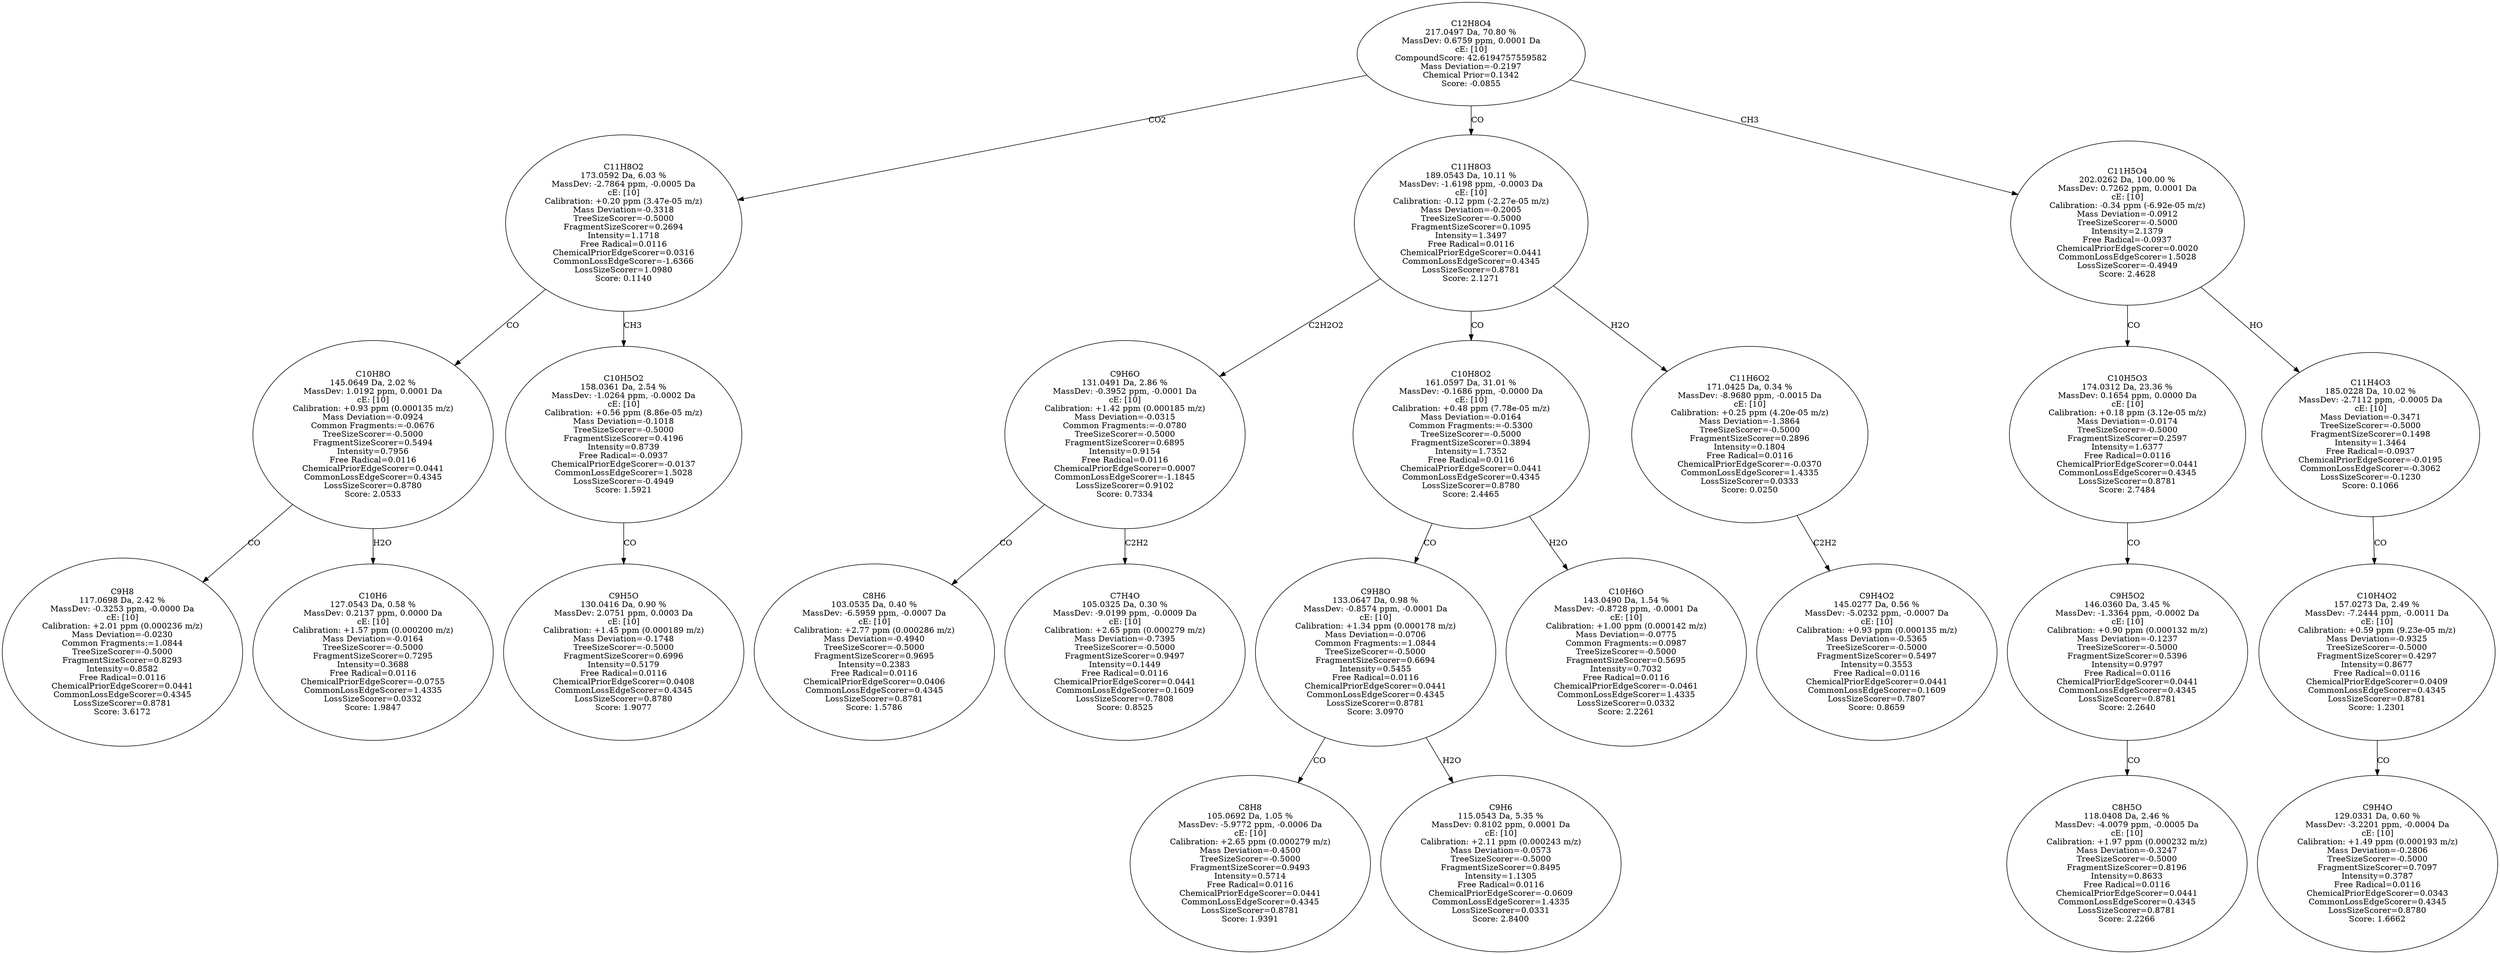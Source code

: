 strict digraph {
v1 [label="C9H8\n117.0698 Da, 2.42 %\nMassDev: -0.3253 ppm, -0.0000 Da\ncE: [10]\nCalibration: +2.01 ppm (0.000236 m/z)\nMass Deviation=-0.0230\nCommon Fragments:=1.0844\nTreeSizeScorer=-0.5000\nFragmentSizeScorer=0.8293\nIntensity=0.8582\nFree Radical=0.0116\nChemicalPriorEdgeScorer=0.0441\nCommonLossEdgeScorer=0.4345\nLossSizeScorer=0.8781\nScore: 3.6172"];
v2 [label="C10H6\n127.0543 Da, 0.58 %\nMassDev: 0.2137 ppm, 0.0000 Da\ncE: [10]\nCalibration: +1.57 ppm (0.000200 m/z)\nMass Deviation=-0.0164\nTreeSizeScorer=-0.5000\nFragmentSizeScorer=0.7295\nIntensity=0.3688\nFree Radical=0.0116\nChemicalPriorEdgeScorer=-0.0755\nCommonLossEdgeScorer=1.4335\nLossSizeScorer=0.0332\nScore: 1.9847"];
v3 [label="C10H8O\n145.0649 Da, 2.02 %\nMassDev: 1.0192 ppm, 0.0001 Da\ncE: [10]\nCalibration: +0.93 ppm (0.000135 m/z)\nMass Deviation=-0.0924\nCommon Fragments:=-0.0676\nTreeSizeScorer=-0.5000\nFragmentSizeScorer=0.5494\nIntensity=0.7956\nFree Radical=0.0116\nChemicalPriorEdgeScorer=0.0441\nCommonLossEdgeScorer=0.4345\nLossSizeScorer=0.8780\nScore: 2.0533"];
v4 [label="C9H5O\n130.0416 Da, 0.90 %\nMassDev: 2.0751 ppm, 0.0003 Da\ncE: [10]\nCalibration: +1.45 ppm (0.000189 m/z)\nMass Deviation=-0.1748\nTreeSizeScorer=-0.5000\nFragmentSizeScorer=0.6996\nIntensity=0.5179\nFree Radical=0.0116\nChemicalPriorEdgeScorer=0.0408\nCommonLossEdgeScorer=0.4345\nLossSizeScorer=0.8780\nScore: 1.9077"];
v5 [label="C10H5O2\n158.0361 Da, 2.54 %\nMassDev: -1.0264 ppm, -0.0002 Da\ncE: [10]\nCalibration: +0.56 ppm (8.86e-05 m/z)\nMass Deviation=-0.1018\nTreeSizeScorer=-0.5000\nFragmentSizeScorer=0.4196\nIntensity=0.8739\nFree Radical=-0.0937\nChemicalPriorEdgeScorer=-0.0137\nCommonLossEdgeScorer=1.5028\nLossSizeScorer=-0.4949\nScore: 1.5921"];
v6 [label="C11H8O2\n173.0592 Da, 6.03 %\nMassDev: -2.7864 ppm, -0.0005 Da\ncE: [10]\nCalibration: +0.20 ppm (3.47e-05 m/z)\nMass Deviation=-0.3318\nTreeSizeScorer=-0.5000\nFragmentSizeScorer=0.2694\nIntensity=1.1718\nFree Radical=0.0116\nChemicalPriorEdgeScorer=0.0316\nCommonLossEdgeScorer=-1.6366\nLossSizeScorer=1.0980\nScore: 0.1140"];
v7 [label="C8H6\n103.0535 Da, 0.40 %\nMassDev: -6.5959 ppm, -0.0007 Da\ncE: [10]\nCalibration: +2.77 ppm (0.000286 m/z)\nMass Deviation=-0.4940\nTreeSizeScorer=-0.5000\nFragmentSizeScorer=0.9695\nIntensity=0.2383\nFree Radical=0.0116\nChemicalPriorEdgeScorer=0.0406\nCommonLossEdgeScorer=0.4345\nLossSizeScorer=0.8781\nScore: 1.5786"];
v8 [label="C7H4O\n105.0325 Da, 0.30 %\nMassDev: -9.0199 ppm, -0.0009 Da\ncE: [10]\nCalibration: +2.65 ppm (0.000279 m/z)\nMass Deviation=-0.7395\nTreeSizeScorer=-0.5000\nFragmentSizeScorer=0.9497\nIntensity=0.1449\nFree Radical=0.0116\nChemicalPriorEdgeScorer=0.0441\nCommonLossEdgeScorer=0.1609\nLossSizeScorer=0.7808\nScore: 0.8525"];
v9 [label="C9H6O\n131.0491 Da, 2.86 %\nMassDev: -0.3952 ppm, -0.0001 Da\ncE: [10]\nCalibration: +1.42 ppm (0.000185 m/z)\nMass Deviation=-0.0315\nCommon Fragments:=-0.0780\nTreeSizeScorer=-0.5000\nFragmentSizeScorer=0.6895\nIntensity=0.9154\nFree Radical=0.0116\nChemicalPriorEdgeScorer=0.0007\nCommonLossEdgeScorer=-1.1845\nLossSizeScorer=0.9102\nScore: 0.7334"];
v10 [label="C8H8\n105.0692 Da, 1.05 %\nMassDev: -5.9772 ppm, -0.0006 Da\ncE: [10]\nCalibration: +2.65 ppm (0.000279 m/z)\nMass Deviation=-0.4500\nTreeSizeScorer=-0.5000\nFragmentSizeScorer=0.9493\nIntensity=0.5714\nFree Radical=0.0116\nChemicalPriorEdgeScorer=0.0441\nCommonLossEdgeScorer=0.4345\nLossSizeScorer=0.8781\nScore: 1.9391"];
v11 [label="C9H6\n115.0543 Da, 5.35 %\nMassDev: 0.8102 ppm, 0.0001 Da\ncE: [10]\nCalibration: +2.11 ppm (0.000243 m/z)\nMass Deviation=-0.0573\nTreeSizeScorer=-0.5000\nFragmentSizeScorer=0.8495\nIntensity=1.1305\nFree Radical=0.0116\nChemicalPriorEdgeScorer=-0.0609\nCommonLossEdgeScorer=1.4335\nLossSizeScorer=0.0331\nScore: 2.8400"];
v12 [label="C9H8O\n133.0647 Da, 0.98 %\nMassDev: -0.8574 ppm, -0.0001 Da\ncE: [10]\nCalibration: +1.34 ppm (0.000178 m/z)\nMass Deviation=-0.0706\nCommon Fragments:=1.0844\nTreeSizeScorer=-0.5000\nFragmentSizeScorer=0.6694\nIntensity=0.5455\nFree Radical=0.0116\nChemicalPriorEdgeScorer=0.0441\nCommonLossEdgeScorer=0.4345\nLossSizeScorer=0.8781\nScore: 3.0970"];
v13 [label="C10H6O\n143.0490 Da, 1.54 %\nMassDev: -0.8728 ppm, -0.0001 Da\ncE: [10]\nCalibration: +1.00 ppm (0.000142 m/z)\nMass Deviation=-0.0775\nCommon Fragments:=0.0987\nTreeSizeScorer=-0.5000\nFragmentSizeScorer=0.5695\nIntensity=0.7032\nFree Radical=0.0116\nChemicalPriorEdgeScorer=-0.0461\nCommonLossEdgeScorer=1.4335\nLossSizeScorer=0.0332\nScore: 2.2261"];
v14 [label="C10H8O2\n161.0597 Da, 31.01 %\nMassDev: -0.1686 ppm, -0.0000 Da\ncE: [10]\nCalibration: +0.48 ppm (7.78e-05 m/z)\nMass Deviation=-0.0164\nCommon Fragments:=-0.5300\nTreeSizeScorer=-0.5000\nFragmentSizeScorer=0.3894\nIntensity=1.7352\nFree Radical=0.0116\nChemicalPriorEdgeScorer=0.0441\nCommonLossEdgeScorer=0.4345\nLossSizeScorer=0.8780\nScore: 2.4465"];
v15 [label="C9H4O2\n145.0277 Da, 0.56 %\nMassDev: -5.0232 ppm, -0.0007 Da\ncE: [10]\nCalibration: +0.93 ppm (0.000135 m/z)\nMass Deviation=-0.5365\nTreeSizeScorer=-0.5000\nFragmentSizeScorer=0.5497\nIntensity=0.3553\nFree Radical=0.0116\nChemicalPriorEdgeScorer=0.0441\nCommonLossEdgeScorer=0.1609\nLossSizeScorer=0.7807\nScore: 0.8659"];
v16 [label="C11H6O2\n171.0425 Da, 0.34 %\nMassDev: -8.9680 ppm, -0.0015 Da\ncE: [10]\nCalibration: +0.25 ppm (4.20e-05 m/z)\nMass Deviation=-1.3864\nTreeSizeScorer=-0.5000\nFragmentSizeScorer=0.2896\nIntensity=0.1804\nFree Radical=0.0116\nChemicalPriorEdgeScorer=-0.0370\nCommonLossEdgeScorer=1.4335\nLossSizeScorer=0.0333\nScore: 0.0250"];
v17 [label="C11H8O3\n189.0543 Da, 10.11 %\nMassDev: -1.6198 ppm, -0.0003 Da\ncE: [10]\nCalibration: -0.12 ppm (-2.27e-05 m/z)\nMass Deviation=-0.2005\nTreeSizeScorer=-0.5000\nFragmentSizeScorer=0.1095\nIntensity=1.3497\nFree Radical=0.0116\nChemicalPriorEdgeScorer=0.0441\nCommonLossEdgeScorer=0.4345\nLossSizeScorer=0.8781\nScore: 2.1271"];
v18 [label="C8H5O\n118.0408 Da, 2.46 %\nMassDev: -4.0079 ppm, -0.0005 Da\ncE: [10]\nCalibration: +1.97 ppm (0.000232 m/z)\nMass Deviation=-0.3247\nTreeSizeScorer=-0.5000\nFragmentSizeScorer=0.8196\nIntensity=0.8633\nFree Radical=0.0116\nChemicalPriorEdgeScorer=0.0441\nCommonLossEdgeScorer=0.4345\nLossSizeScorer=0.8781\nScore: 2.2266"];
v19 [label="C9H5O2\n146.0360 Da, 3.45 %\nMassDev: -1.3364 ppm, -0.0002 Da\ncE: [10]\nCalibration: +0.90 ppm (0.000132 m/z)\nMass Deviation=-0.1237\nTreeSizeScorer=-0.5000\nFragmentSizeScorer=0.5396\nIntensity=0.9797\nFree Radical=0.0116\nChemicalPriorEdgeScorer=0.0441\nCommonLossEdgeScorer=0.4345\nLossSizeScorer=0.8781\nScore: 2.2640"];
v20 [label="C10H5O3\n174.0312 Da, 23.36 %\nMassDev: 0.1654 ppm, 0.0000 Da\ncE: [10]\nCalibration: +0.18 ppm (3.12e-05 m/z)\nMass Deviation=-0.0174\nTreeSizeScorer=-0.5000\nFragmentSizeScorer=0.2597\nIntensity=1.6377\nFree Radical=0.0116\nChemicalPriorEdgeScorer=0.0441\nCommonLossEdgeScorer=0.4345\nLossSizeScorer=0.8781\nScore: 2.7484"];
v21 [label="C9H4O\n129.0331 Da, 0.60 %\nMassDev: -3.2201 ppm, -0.0004 Da\ncE: [10]\nCalibration: +1.49 ppm (0.000193 m/z)\nMass Deviation=-0.2806\nTreeSizeScorer=-0.5000\nFragmentSizeScorer=0.7097\nIntensity=0.3787\nFree Radical=0.0116\nChemicalPriorEdgeScorer=0.0343\nCommonLossEdgeScorer=0.4345\nLossSizeScorer=0.8780\nScore: 1.6662"];
v22 [label="C10H4O2\n157.0273 Da, 2.49 %\nMassDev: -7.2444 ppm, -0.0011 Da\ncE: [10]\nCalibration: +0.59 ppm (9.23e-05 m/z)\nMass Deviation=-0.9325\nTreeSizeScorer=-0.5000\nFragmentSizeScorer=0.4297\nIntensity=0.8677\nFree Radical=0.0116\nChemicalPriorEdgeScorer=0.0409\nCommonLossEdgeScorer=0.4345\nLossSizeScorer=0.8781\nScore: 1.2301"];
v23 [label="C11H4O3\n185.0228 Da, 10.02 %\nMassDev: -2.7112 ppm, -0.0005 Da\ncE: [10]\nMass Deviation=-0.3471\nTreeSizeScorer=-0.5000\nFragmentSizeScorer=0.1498\nIntensity=1.3464\nFree Radical=-0.0937\nChemicalPriorEdgeScorer=-0.0195\nCommonLossEdgeScorer=-0.3062\nLossSizeScorer=-0.1230\nScore: 0.1066"];
v24 [label="C11H5O4\n202.0262 Da, 100.00 %\nMassDev: 0.7262 ppm, 0.0001 Da\ncE: [10]\nCalibration: -0.34 ppm (-6.92e-05 m/z)\nMass Deviation=-0.0912\nTreeSizeScorer=-0.5000\nIntensity=2.1379\nFree Radical=-0.0937\nChemicalPriorEdgeScorer=0.0020\nCommonLossEdgeScorer=1.5028\nLossSizeScorer=-0.4949\nScore: 2.4628"];
v25 [label="C12H8O4\n217.0497 Da, 70.80 %\nMassDev: 0.6759 ppm, 0.0001 Da\ncE: [10]\nCompoundScore: 42.6194757559582\nMass Deviation=-0.2197\nChemical Prior=0.1342\nScore: -0.0855"];
v3 -> v1 [label="CO"];
v3 -> v2 [label="H2O"];
v6 -> v3 [label="CO"];
v5 -> v4 [label="CO"];
v6 -> v5 [label="CH3"];
v25 -> v6 [label="CO2"];
v9 -> v7 [label="CO"];
v9 -> v8 [label="C2H2"];
v17 -> v9 [label="C2H2O2"];
v12 -> v10 [label="CO"];
v12 -> v11 [label="H2O"];
v14 -> v12 [label="CO"];
v14 -> v13 [label="H2O"];
v17 -> v14 [label="CO"];
v16 -> v15 [label="C2H2"];
v17 -> v16 [label="H2O"];
v25 -> v17 [label="CO"];
v19 -> v18 [label="CO"];
v20 -> v19 [label="CO"];
v24 -> v20 [label="CO"];
v22 -> v21 [label="CO"];
v23 -> v22 [label="CO"];
v24 -> v23 [label="HO"];
v25 -> v24 [label="CH3"];
}